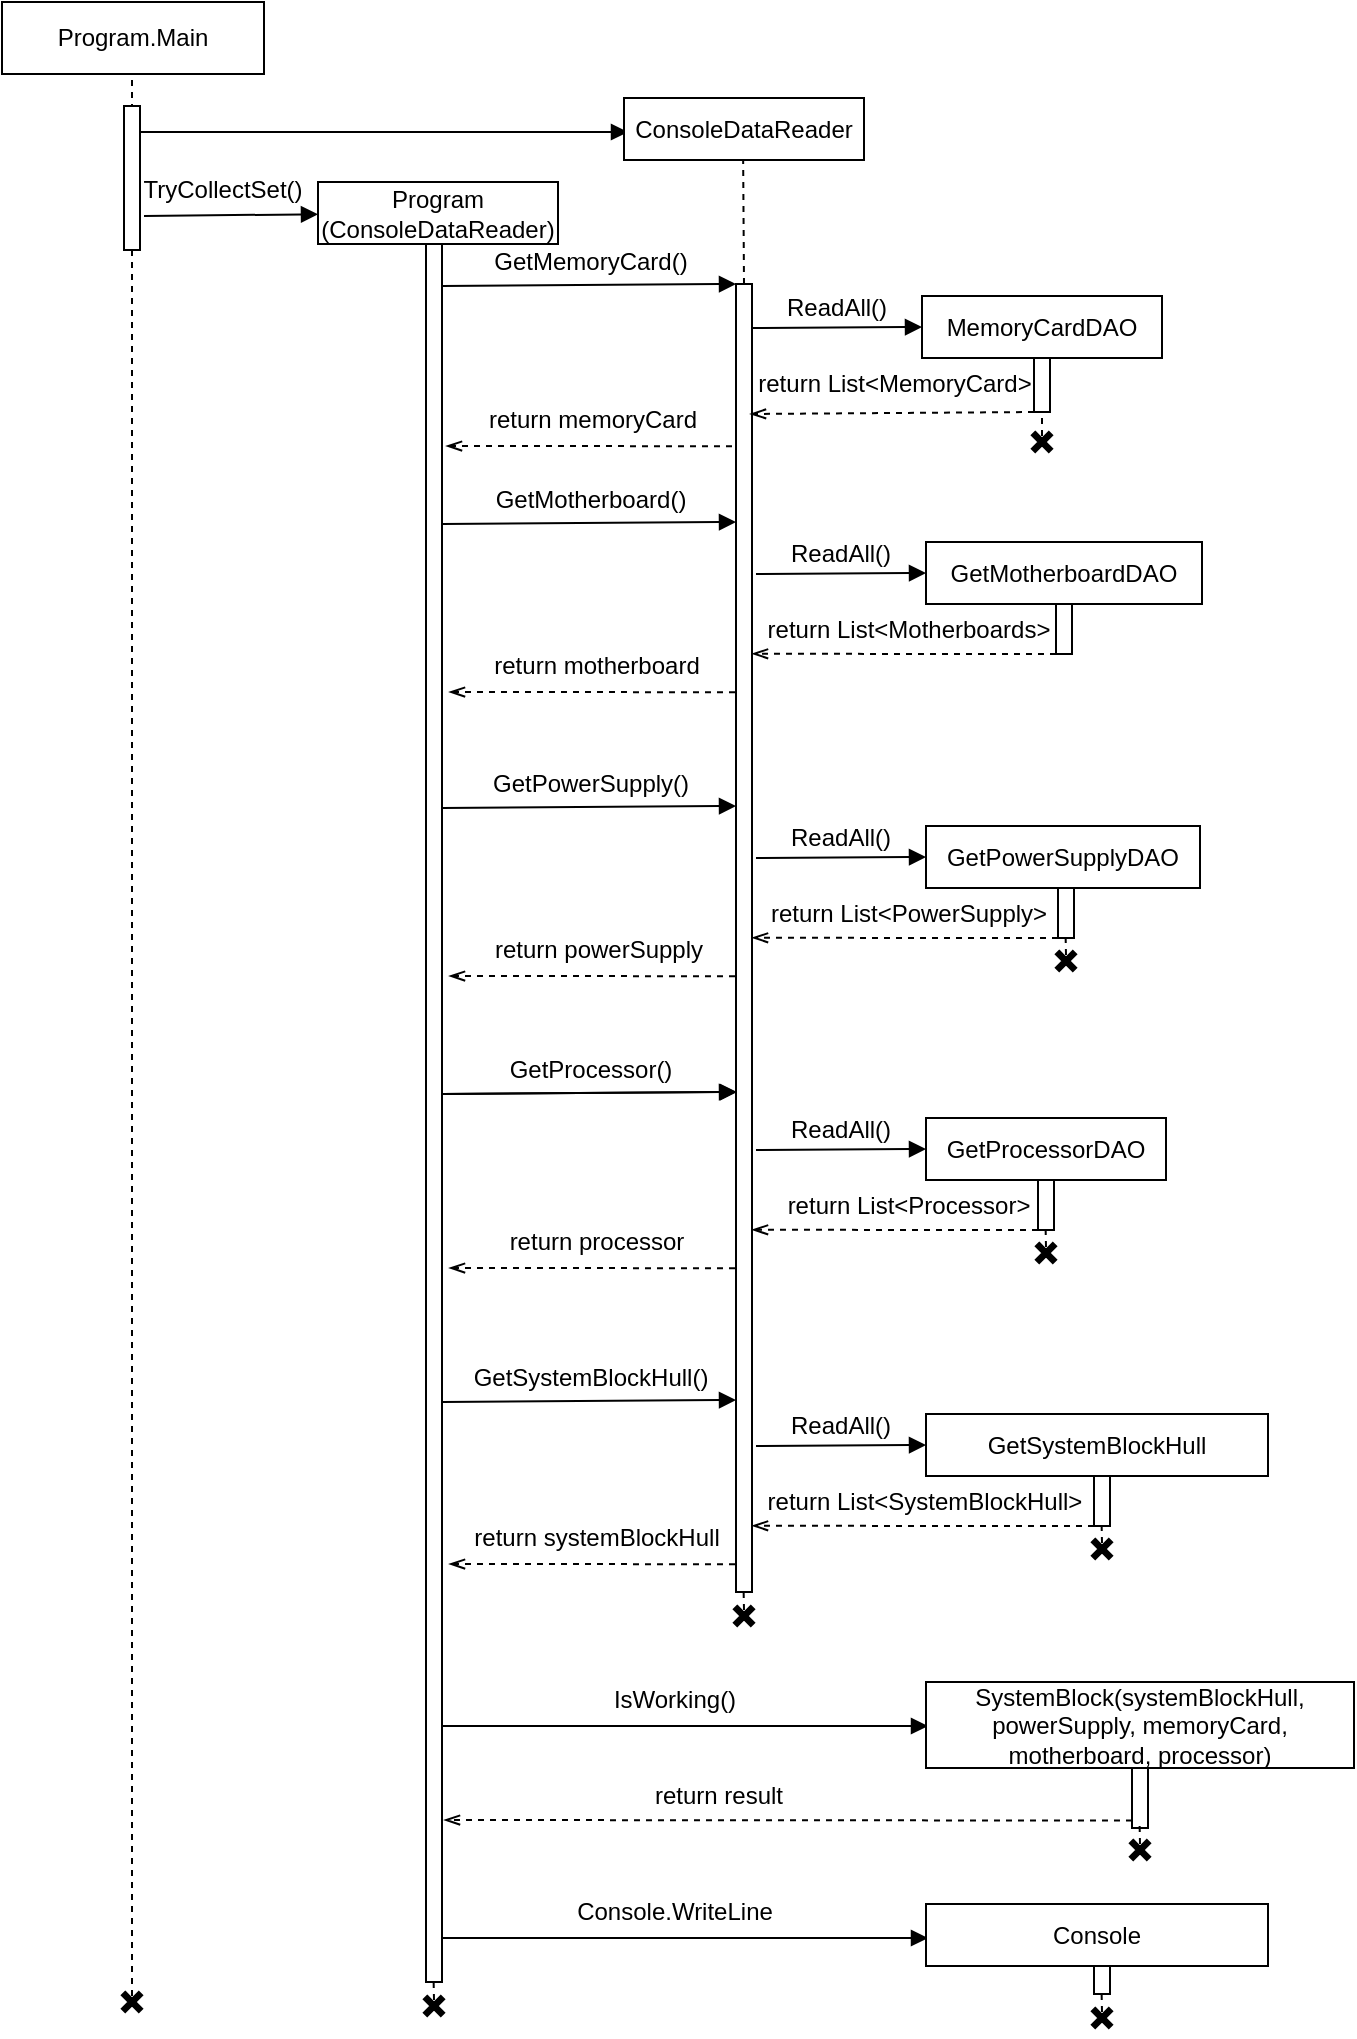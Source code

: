 <mxfile version="14.3.0" type="device"><diagram id="4_DNkRdiMSL9Hdxa1NVX" name="Page-1"><mxGraphModel dx="1346" dy="1084" grid="0" gridSize="10" guides="1" tooltips="1" connect="1" arrows="1" fold="1" page="1" pageScale="1" pageWidth="827" pageHeight="1169" math="0" shadow="0"><root><mxCell id="0"/><mxCell id="1" parent="0"/><mxCell id="OlD0MFbfnR6pt0jBpIs8-1" value="Program.Main" style="rounded=0;whiteSpace=wrap;html=1;" vertex="1" parent="1"><mxGeometry x="50" y="21" width="131" height="36" as="geometry"/></mxCell><mxCell id="OlD0MFbfnR6pt0jBpIs8-2" value="" style="endArrow=none;dashed=1;html=1;" edge="1" parent="1"><mxGeometry width="50" height="50" relative="1" as="geometry"><mxPoint x="115" y="75" as="sourcePoint"/><mxPoint x="115" y="57" as="targetPoint"/></mxGeometry></mxCell><mxCell id="OlD0MFbfnR6pt0jBpIs8-3" value="" style="rounded=0;whiteSpace=wrap;html=1;" vertex="1" parent="1"><mxGeometry x="111" y="73" width="8" height="72" as="geometry"/></mxCell><mxCell id="OlD0MFbfnR6pt0jBpIs8-4" value="" style="endArrow=block;html=1;endFill=1;" edge="1" parent="1" target="OlD0MFbfnR6pt0jBpIs8-5"><mxGeometry width="50" height="50" relative="1" as="geometry"><mxPoint x="121" y="128" as="sourcePoint"/><mxPoint x="214" y="88" as="targetPoint"/></mxGeometry></mxCell><mxCell id="OlD0MFbfnR6pt0jBpIs8-5" value="Program&lt;br&gt;(ConsoleDataReader)" style="rounded=0;whiteSpace=wrap;html=1;" vertex="1" parent="1"><mxGeometry x="208" y="111" width="120" height="31" as="geometry"/></mxCell><mxCell id="OlD0MFbfnR6pt0jBpIs8-7" value="" style="rounded=0;whiteSpace=wrap;html=1;" vertex="1" parent="1"><mxGeometry x="262" y="142" width="8" height="869" as="geometry"/></mxCell><mxCell id="OlD0MFbfnR6pt0jBpIs8-8" value="TryCollectSet()" style="text;html=1;align=center;verticalAlign=middle;resizable=0;points=[];autosize=1;" vertex="1" parent="1"><mxGeometry x="115" y="106" width="90" height="18" as="geometry"/></mxCell><mxCell id="OlD0MFbfnR6pt0jBpIs8-9" value="" style="endArrow=block;html=1;endFill=1;" edge="1" parent="1"><mxGeometry width="50" height="50" relative="1" as="geometry"><mxPoint x="119" y="86" as="sourcePoint"/><mxPoint x="363" y="86" as="targetPoint"/></mxGeometry></mxCell><mxCell id="OlD0MFbfnR6pt0jBpIs8-10" value="ConsoleDataReader" style="rounded=0;whiteSpace=wrap;html=1;" vertex="1" parent="1"><mxGeometry x="361" y="69" width="120" height="31" as="geometry"/></mxCell><mxCell id="OlD0MFbfnR6pt0jBpIs8-11" value="" style="endArrow=block;html=1;entryX=0;entryY=0;entryDx=0;entryDy=0;endFill=1;" edge="1" parent="1" target="OlD0MFbfnR6pt0jBpIs8-16"><mxGeometry width="50" height="50" relative="1" as="geometry"><mxPoint x="270" y="163" as="sourcePoint"/><mxPoint x="384" y="161" as="targetPoint"/></mxGeometry></mxCell><mxCell id="OlD0MFbfnR6pt0jBpIs8-12" value="" style="endArrow=none;dashed=1;html=1;exitX=0.5;exitY=0;exitDx=0;exitDy=0;" edge="1" parent="1" source="OlD0MFbfnR6pt0jBpIs8-16"><mxGeometry width="50" height="50" relative="1" as="geometry"><mxPoint x="421" y="148" as="sourcePoint"/><mxPoint x="420.58" y="100" as="targetPoint"/></mxGeometry></mxCell><mxCell id="OlD0MFbfnR6pt0jBpIs8-16" value="" style="rounded=0;whiteSpace=wrap;html=1;" vertex="1" parent="1"><mxGeometry x="417" y="162" width="8" height="654" as="geometry"/></mxCell><mxCell id="OlD0MFbfnR6pt0jBpIs8-17" value="GetMemoryCard()" style="text;html=1;align=center;verticalAlign=middle;resizable=0;points=[];autosize=1;" vertex="1" parent="1"><mxGeometry x="290" y="142" width="107" height="18" as="geometry"/></mxCell><mxCell id="OlD0MFbfnR6pt0jBpIs8-19" value="MemoryCardDAO" style="rounded=0;whiteSpace=wrap;html=1;" vertex="1" parent="1"><mxGeometry x="510" y="168" width="120" height="31" as="geometry"/></mxCell><mxCell id="OlD0MFbfnR6pt0jBpIs8-20" value="" style="endArrow=block;html=1;entryX=0;entryY=0.5;entryDx=0;entryDy=0;endFill=1;" edge="1" parent="1" target="OlD0MFbfnR6pt0jBpIs8-19"><mxGeometry width="50" height="50" relative="1" as="geometry"><mxPoint x="425" y="184" as="sourcePoint"/><mxPoint x="475" y="134" as="targetPoint"/></mxGeometry></mxCell><mxCell id="OlD0MFbfnR6pt0jBpIs8-21" value="ReadAll()" style="text;html=1;align=center;verticalAlign=middle;resizable=0;points=[];autosize=1;" vertex="1" parent="1"><mxGeometry x="437" y="165" width="60" height="18" as="geometry"/></mxCell><mxCell id="OlD0MFbfnR6pt0jBpIs8-22" value="" style="rounded=0;whiteSpace=wrap;html=1;" vertex="1" parent="1"><mxGeometry x="566" y="199" width="8" height="27" as="geometry"/></mxCell><mxCell id="OlD0MFbfnR6pt0jBpIs8-23" value="" style="endArrow=openThin;html=1;endFill=0;exitX=0;exitY=1;exitDx=0;exitDy=0;dashed=1;" edge="1" parent="1" source="OlD0MFbfnR6pt0jBpIs8-22"><mxGeometry width="50" height="50" relative="1" as="geometry"><mxPoint x="560" y="264" as="sourcePoint"/><mxPoint x="424" y="227" as="targetPoint"/></mxGeometry></mxCell><mxCell id="OlD0MFbfnR6pt0jBpIs8-24" value="return List&amp;lt;MemoryCard&amp;gt;" style="text;html=1;align=center;verticalAlign=middle;resizable=0;points=[];autosize=1;" vertex="1" parent="1"><mxGeometry x="422" y="202.5" width="147" height="18" as="geometry"/></mxCell><mxCell id="OlD0MFbfnR6pt0jBpIs8-43" value="GetMotherboardDAO" style="rounded=0;whiteSpace=wrap;html=1;" vertex="1" parent="1"><mxGeometry x="512" y="291" width="138" height="31" as="geometry"/></mxCell><mxCell id="OlD0MFbfnR6pt0jBpIs8-44" value="" style="endArrow=block;html=1;entryX=0;entryY=0.5;entryDx=0;entryDy=0;endFill=1;" edge="1" parent="1" target="OlD0MFbfnR6pt0jBpIs8-43"><mxGeometry width="50" height="50" relative="1" as="geometry"><mxPoint x="427" y="307" as="sourcePoint"/><mxPoint x="477" y="257" as="targetPoint"/></mxGeometry></mxCell><mxCell id="OlD0MFbfnR6pt0jBpIs8-45" value="ReadAll()" style="text;html=1;align=center;verticalAlign=middle;resizable=0;points=[];autosize=1;" vertex="1" parent="1"><mxGeometry x="439" y="288" width="60" height="18" as="geometry"/></mxCell><mxCell id="OlD0MFbfnR6pt0jBpIs8-46" value="" style="rounded=0;whiteSpace=wrap;html=1;" vertex="1" parent="1"><mxGeometry x="577" y="322" width="8" height="25" as="geometry"/></mxCell><mxCell id="OlD0MFbfnR6pt0jBpIs8-47" value="" style="endArrow=openThin;html=1;endFill=0;exitX=0;exitY=1;exitDx=0;exitDy=0;entryX=0.75;entryY=0.212;entryDx=0;entryDy=0;entryPerimeter=0;dashed=1;" edge="1" parent="1" source="OlD0MFbfnR6pt0jBpIs8-46"><mxGeometry width="50" height="50" relative="1" as="geometry"><mxPoint x="562" y="387" as="sourcePoint"/><mxPoint x="425" y="346.904" as="targetPoint"/></mxGeometry></mxCell><mxCell id="OlD0MFbfnR6pt0jBpIs8-48" value="return List&amp;lt;Motherboards&amp;gt;" style="text;html=1;align=center;verticalAlign=middle;resizable=0;points=[];autosize=1;" vertex="1" parent="1"><mxGeometry x="427" y="325.5" width="151" height="18" as="geometry"/></mxCell><mxCell id="OlD0MFbfnR6pt0jBpIs8-49" value="" style="endArrow=openThin;html=1;endFill=0;exitX=0;exitY=1;exitDx=0;exitDy=0;dashed=1;" edge="1" parent="1"><mxGeometry width="50" height="50" relative="1" as="geometry"><mxPoint x="415" y="243.1" as="sourcePoint"/><mxPoint x="272" y="243" as="targetPoint"/></mxGeometry></mxCell><mxCell id="OlD0MFbfnR6pt0jBpIs8-50" value="return memoryCard" style="text;html=1;align=center;verticalAlign=middle;resizable=0;points=[];autosize=1;" vertex="1" parent="1"><mxGeometry x="288" y="220.5" width="114" height="18" as="geometry"/></mxCell><mxCell id="OlD0MFbfnR6pt0jBpIs8-51" value="" style="endArrow=openThin;html=1;endFill=0;exitX=0;exitY=1;exitDx=0;exitDy=0;dashed=1;" edge="1" parent="1"><mxGeometry width="50" height="50" relative="1" as="geometry"><mxPoint x="416.5" y="366.1" as="sourcePoint"/><mxPoint x="273.5" y="366" as="targetPoint"/></mxGeometry></mxCell><mxCell id="OlD0MFbfnR6pt0jBpIs8-52" value="return motherboard" style="text;html=1;align=center;verticalAlign=middle;resizable=0;points=[];autosize=1;" vertex="1" parent="1"><mxGeometry x="290.5" y="343.5" width="113" height="18" as="geometry"/></mxCell><mxCell id="OlD0MFbfnR6pt0jBpIs8-53" value="GetPowerSupplyDAO" style="rounded=0;whiteSpace=wrap;html=1;" vertex="1" parent="1"><mxGeometry x="512" y="433" width="137" height="31" as="geometry"/></mxCell><mxCell id="OlD0MFbfnR6pt0jBpIs8-54" value="" style="endArrow=block;html=1;entryX=0;entryY=0.5;entryDx=0;entryDy=0;endFill=1;" edge="1" parent="1" target="OlD0MFbfnR6pt0jBpIs8-53"><mxGeometry width="50" height="50" relative="1" as="geometry"><mxPoint x="427" y="449" as="sourcePoint"/><mxPoint x="477" y="399" as="targetPoint"/></mxGeometry></mxCell><mxCell id="OlD0MFbfnR6pt0jBpIs8-55" value="ReadAll()" style="text;html=1;align=center;verticalAlign=middle;resizable=0;points=[];autosize=1;" vertex="1" parent="1"><mxGeometry x="439" y="430" width="60" height="18" as="geometry"/></mxCell><mxCell id="OlD0MFbfnR6pt0jBpIs8-56" value="" style="rounded=0;whiteSpace=wrap;html=1;" vertex="1" parent="1"><mxGeometry x="578" y="464" width="8" height="25" as="geometry"/></mxCell><mxCell id="OlD0MFbfnR6pt0jBpIs8-57" value="" style="endArrow=openThin;html=1;endFill=0;exitX=0;exitY=1;exitDx=0;exitDy=0;entryX=0.75;entryY=0.212;entryDx=0;entryDy=0;entryPerimeter=0;dashed=1;" edge="1" parent="1" source="OlD0MFbfnR6pt0jBpIs8-56"><mxGeometry width="50" height="50" relative="1" as="geometry"><mxPoint x="562" y="529" as="sourcePoint"/><mxPoint x="425" y="488.904" as="targetPoint"/></mxGeometry></mxCell><mxCell id="OlD0MFbfnR6pt0jBpIs8-58" value="return List&amp;lt;PowerSupply&amp;gt;" style="text;html=1;align=center;verticalAlign=middle;resizable=0;points=[];autosize=1;" vertex="1" parent="1"><mxGeometry x="428.5" y="467.5" width="148" height="18" as="geometry"/></mxCell><mxCell id="OlD0MFbfnR6pt0jBpIs8-59" value="" style="endArrow=openThin;html=1;endFill=0;exitX=0;exitY=1;exitDx=0;exitDy=0;dashed=1;" edge="1" parent="1"><mxGeometry width="50" height="50" relative="1" as="geometry"><mxPoint x="416.5" y="508.1" as="sourcePoint"/><mxPoint x="273.5" y="508" as="targetPoint"/></mxGeometry></mxCell><mxCell id="OlD0MFbfnR6pt0jBpIs8-60" value="return powerSupply" style="text;html=1;align=center;verticalAlign=middle;resizable=0;points=[];autosize=1;" vertex="1" parent="1"><mxGeometry x="290.5" y="485.5" width="114" height="18" as="geometry"/></mxCell><mxCell id="OlD0MFbfnR6pt0jBpIs8-61" value="GetProcessorDAO" style="rounded=0;whiteSpace=wrap;html=1;" vertex="1" parent="1"><mxGeometry x="512" y="579" width="120" height="31" as="geometry"/></mxCell><mxCell id="OlD0MFbfnR6pt0jBpIs8-62" value="" style="endArrow=block;html=1;entryX=0;entryY=0.5;entryDx=0;entryDy=0;endFill=1;" edge="1" parent="1" target="OlD0MFbfnR6pt0jBpIs8-61"><mxGeometry width="50" height="50" relative="1" as="geometry"><mxPoint x="427" y="595" as="sourcePoint"/><mxPoint x="477" y="545" as="targetPoint"/></mxGeometry></mxCell><mxCell id="OlD0MFbfnR6pt0jBpIs8-63" value="ReadAll()" style="text;html=1;align=center;verticalAlign=middle;resizable=0;points=[];autosize=1;" vertex="1" parent="1"><mxGeometry x="439" y="576" width="60" height="18" as="geometry"/></mxCell><mxCell id="OlD0MFbfnR6pt0jBpIs8-64" value="" style="rounded=0;whiteSpace=wrap;html=1;" vertex="1" parent="1"><mxGeometry x="568" y="610" width="8" height="25" as="geometry"/></mxCell><mxCell id="OlD0MFbfnR6pt0jBpIs8-65" value="" style="endArrow=openThin;html=1;endFill=0;exitX=0;exitY=1;exitDx=0;exitDy=0;entryX=0.75;entryY=0.212;entryDx=0;entryDy=0;entryPerimeter=0;dashed=1;" edge="1" parent="1" source="OlD0MFbfnR6pt0jBpIs8-64"><mxGeometry width="50" height="50" relative="1" as="geometry"><mxPoint x="562" y="675" as="sourcePoint"/><mxPoint x="425" y="634.904" as="targetPoint"/></mxGeometry></mxCell><mxCell id="OlD0MFbfnR6pt0jBpIs8-66" value="return List&amp;lt;Processor&amp;gt;" style="text;html=1;align=center;verticalAlign=middle;resizable=0;points=[];autosize=1;" vertex="1" parent="1"><mxGeometry x="437" y="613.5" width="131" height="18" as="geometry"/></mxCell><mxCell id="OlD0MFbfnR6pt0jBpIs8-67" value="" style="endArrow=openThin;html=1;endFill=0;exitX=0;exitY=1;exitDx=0;exitDy=0;dashed=1;" edge="1" parent="1"><mxGeometry width="50" height="50" relative="1" as="geometry"><mxPoint x="416.5" y="654.1" as="sourcePoint"/><mxPoint x="273.5" y="654" as="targetPoint"/></mxGeometry></mxCell><mxCell id="OlD0MFbfnR6pt0jBpIs8-68" value="return processor" style="text;html=1;align=center;verticalAlign=middle;resizable=0;points=[];autosize=1;" vertex="1" parent="1"><mxGeometry x="298.5" y="631.5" width="97" height="18" as="geometry"/></mxCell><mxCell id="OlD0MFbfnR6pt0jBpIs8-69" value="GetSystemBlockHull" style="rounded=0;whiteSpace=wrap;html=1;" vertex="1" parent="1"><mxGeometry x="512" y="727" width="171" height="31" as="geometry"/></mxCell><mxCell id="OlD0MFbfnR6pt0jBpIs8-70" value="" style="endArrow=block;html=1;entryX=0;entryY=0.5;entryDx=0;entryDy=0;endFill=1;" edge="1" parent="1" target="OlD0MFbfnR6pt0jBpIs8-69"><mxGeometry width="50" height="50" relative="1" as="geometry"><mxPoint x="427" y="743" as="sourcePoint"/><mxPoint x="477" y="693" as="targetPoint"/></mxGeometry></mxCell><mxCell id="OlD0MFbfnR6pt0jBpIs8-71" value="ReadAll()" style="text;html=1;align=center;verticalAlign=middle;resizable=0;points=[];autosize=1;" vertex="1" parent="1"><mxGeometry x="439" y="724" width="60" height="18" as="geometry"/></mxCell><mxCell id="OlD0MFbfnR6pt0jBpIs8-72" value="" style="rounded=0;whiteSpace=wrap;html=1;" vertex="1" parent="1"><mxGeometry x="596" y="758" width="8" height="25" as="geometry"/></mxCell><mxCell id="OlD0MFbfnR6pt0jBpIs8-73" value="" style="endArrow=openThin;html=1;endFill=0;exitX=0;exitY=1;exitDx=0;exitDy=0;entryX=0.75;entryY=0.212;entryDx=0;entryDy=0;entryPerimeter=0;dashed=1;" edge="1" parent="1" source="OlD0MFbfnR6pt0jBpIs8-72"><mxGeometry width="50" height="50" relative="1" as="geometry"><mxPoint x="562" y="823" as="sourcePoint"/><mxPoint x="425" y="782.904" as="targetPoint"/></mxGeometry></mxCell><mxCell id="OlD0MFbfnR6pt0jBpIs8-74" value="return List&amp;lt;SystemBlockHull&amp;gt;" style="text;html=1;align=center;verticalAlign=middle;resizable=0;points=[];autosize=1;" vertex="1" parent="1"><mxGeometry x="427" y="761.5" width="167" height="18" as="geometry"/></mxCell><mxCell id="OlD0MFbfnR6pt0jBpIs8-75" value="" style="endArrow=openThin;html=1;endFill=0;exitX=0;exitY=1;exitDx=0;exitDy=0;dashed=1;" edge="1" parent="1"><mxGeometry width="50" height="50" relative="1" as="geometry"><mxPoint x="416.5" y="802.1" as="sourcePoint"/><mxPoint x="273.5" y="802" as="targetPoint"/></mxGeometry></mxCell><mxCell id="OlD0MFbfnR6pt0jBpIs8-76" value="return systemBlockHull" style="text;html=1;align=center;verticalAlign=middle;resizable=0;points=[];autosize=1;" vertex="1" parent="1"><mxGeometry x="280.5" y="779.5" width="133" height="18" as="geometry"/></mxCell><mxCell id="OlD0MFbfnR6pt0jBpIs8-79" value="" style="endArrow=block;html=1;endFill=1;" edge="1" parent="1"><mxGeometry width="50" height="50" relative="1" as="geometry"><mxPoint x="270" y="883" as="sourcePoint"/><mxPoint x="513" y="883" as="targetPoint"/></mxGeometry></mxCell><mxCell id="OlD0MFbfnR6pt0jBpIs8-80" value="SystemBlock(systemBlockHull, powerSupply, memoryCard, motherboard, processor)" style="rounded=0;whiteSpace=wrap;html=1;" vertex="1" parent="1"><mxGeometry x="512" y="861" width="214" height="43" as="geometry"/></mxCell><mxCell id="OlD0MFbfnR6pt0jBpIs8-81" value="IsWorking()" style="text;html=1;align=center;verticalAlign=middle;resizable=0;points=[];autosize=1;" vertex="1" parent="1"><mxGeometry x="350" y="861" width="71" height="18" as="geometry"/></mxCell><mxCell id="OlD0MFbfnR6pt0jBpIs8-83" value="" style="rounded=0;whiteSpace=wrap;html=1;" vertex="1" parent="1"><mxGeometry x="615" y="904" width="8" height="30" as="geometry"/></mxCell><mxCell id="OlD0MFbfnR6pt0jBpIs8-84" value="" style="endArrow=openThin;html=1;endFill=0;exitX=0;exitY=1;exitDx=0;exitDy=0;dashed=1;" edge="1" parent="1"><mxGeometry width="50" height="50" relative="1" as="geometry"><mxPoint x="615" y="930.27" as="sourcePoint"/><mxPoint x="271" y="930" as="targetPoint"/></mxGeometry></mxCell><mxCell id="OlD0MFbfnR6pt0jBpIs8-85" value="return result" style="text;html=1;align=center;verticalAlign=middle;resizable=0;points=[];autosize=1;" vertex="1" parent="1"><mxGeometry x="371" y="908.5" width="74" height="18" as="geometry"/></mxCell><mxCell id="OlD0MFbfnR6pt0jBpIs8-93" value="" style="endArrow=block;html=1;entryX=0;entryY=0;entryDx=0;entryDy=0;endFill=1;" edge="1" parent="1"><mxGeometry width="50" height="50" relative="1" as="geometry"><mxPoint x="270" y="282" as="sourcePoint"/><mxPoint x="417" y="281" as="targetPoint"/></mxGeometry></mxCell><mxCell id="OlD0MFbfnR6pt0jBpIs8-94" value="GetMotherboard()" style="text;html=1;align=center;verticalAlign=middle;resizable=0;points=[];autosize=1;" vertex="1" parent="1"><mxGeometry x="291" y="261" width="105" height="18" as="geometry"/></mxCell><mxCell id="OlD0MFbfnR6pt0jBpIs8-97" value="" style="endArrow=none;dashed=1;html=1;entryX=0.5;entryY=1;entryDx=0;entryDy=0;" edge="1" parent="1" target="OlD0MFbfnR6pt0jBpIs8-22"><mxGeometry width="50" height="50" relative="1" as="geometry"><mxPoint x="570" y="238" as="sourcePoint"/><mxPoint x="687" y="226" as="targetPoint"/></mxGeometry></mxCell><mxCell id="OlD0MFbfnR6pt0jBpIs8-98" value="" style="shape=cross;whiteSpace=wrap;html=1;fillColor=#000000;rotation=45;" vertex="1" parent="1"><mxGeometry x="564" y="235" width="12" height="12" as="geometry"/></mxCell><mxCell id="OlD0MFbfnR6pt0jBpIs8-99" value="" style="shape=cross;whiteSpace=wrap;html=1;fillColor=#000000;rotation=45;" vertex="1" parent="1"><mxGeometry x="576" y="494.5" width="12" height="12" as="geometry"/></mxCell><mxCell id="OlD0MFbfnR6pt0jBpIs8-100" value="" style="endArrow=none;dashed=1;html=1;" edge="1" parent="1"><mxGeometry width="50" height="50" relative="1" as="geometry"><mxPoint x="582" y="497.5" as="sourcePoint"/><mxPoint x="581.76" y="485.5" as="targetPoint"/></mxGeometry></mxCell><mxCell id="OlD0MFbfnR6pt0jBpIs8-101" value="" style="shape=cross;whiteSpace=wrap;html=1;fillColor=#000000;rotation=45;" vertex="1" parent="1"><mxGeometry x="566" y="640.5" width="12" height="12" as="geometry"/></mxCell><mxCell id="OlD0MFbfnR6pt0jBpIs8-102" value="" style="endArrow=none;dashed=1;html=1;" edge="1" parent="1"><mxGeometry width="50" height="50" relative="1" as="geometry"><mxPoint x="572" y="643.5" as="sourcePoint"/><mxPoint x="571.76" y="631.5" as="targetPoint"/></mxGeometry></mxCell><mxCell id="OlD0MFbfnR6pt0jBpIs8-103" value="" style="shape=cross;whiteSpace=wrap;html=1;fillColor=#000000;rotation=45;" vertex="1" parent="1"><mxGeometry x="594" y="788.5" width="12" height="12" as="geometry"/></mxCell><mxCell id="OlD0MFbfnR6pt0jBpIs8-104" value="" style="endArrow=none;dashed=1;html=1;" edge="1" parent="1"><mxGeometry width="50" height="50" relative="1" as="geometry"><mxPoint x="600" y="791.5" as="sourcePoint"/><mxPoint x="599.76" y="779.5" as="targetPoint"/></mxGeometry></mxCell><mxCell id="OlD0MFbfnR6pt0jBpIs8-105" value="" style="shape=cross;whiteSpace=wrap;html=1;fillColor=#000000;rotation=45;" vertex="1" parent="1"><mxGeometry x="415" y="822" width="12" height="12" as="geometry"/></mxCell><mxCell id="OlD0MFbfnR6pt0jBpIs8-106" value="" style="endArrow=none;dashed=1;html=1;" edge="1" parent="1"><mxGeometry width="50" height="50" relative="1" as="geometry"><mxPoint x="421" y="825" as="sourcePoint"/><mxPoint x="420.76" y="813" as="targetPoint"/></mxGeometry></mxCell><mxCell id="OlD0MFbfnR6pt0jBpIs8-107" value="" style="endArrow=block;html=1;endFill=1;" edge="1" parent="1"><mxGeometry width="50" height="50" relative="1" as="geometry"><mxPoint x="270" y="989" as="sourcePoint"/><mxPoint x="513" y="989" as="targetPoint"/></mxGeometry></mxCell><mxCell id="OlD0MFbfnR6pt0jBpIs8-108" value="Console.WriteLine" style="text;html=1;align=center;verticalAlign=middle;resizable=0;points=[];autosize=1;" vertex="1" parent="1"><mxGeometry x="332" y="967" width="108" height="18" as="geometry"/></mxCell><mxCell id="OlD0MFbfnR6pt0jBpIs8-109" value="Console" style="rounded=0;whiteSpace=wrap;html=1;" vertex="1" parent="1"><mxGeometry x="512" y="972" width="171" height="31" as="geometry"/></mxCell><mxCell id="OlD0MFbfnR6pt0jBpIs8-110" value="" style="shape=cross;whiteSpace=wrap;html=1;fillColor=#000000;rotation=45;" vertex="1" parent="1"><mxGeometry x="613" y="939" width="12" height="12" as="geometry"/></mxCell><mxCell id="OlD0MFbfnR6pt0jBpIs8-111" value="" style="endArrow=none;dashed=1;html=1;" edge="1" parent="1"><mxGeometry width="50" height="50" relative="1" as="geometry"><mxPoint x="619" y="942" as="sourcePoint"/><mxPoint x="618.76" y="930" as="targetPoint"/></mxGeometry></mxCell><mxCell id="OlD0MFbfnR6pt0jBpIs8-112" value="" style="rounded=0;whiteSpace=wrap;html=1;" vertex="1" parent="1"><mxGeometry x="596" y="1003" width="8" height="14" as="geometry"/></mxCell><mxCell id="OlD0MFbfnR6pt0jBpIs8-113" value="" style="shape=cross;whiteSpace=wrap;html=1;fillColor=#000000;rotation=45;" vertex="1" parent="1"><mxGeometry x="594" y="1023" width="12" height="12" as="geometry"/></mxCell><mxCell id="OlD0MFbfnR6pt0jBpIs8-114" value="" style="endArrow=none;dashed=1;html=1;" edge="1" parent="1"><mxGeometry width="50" height="50" relative="1" as="geometry"><mxPoint x="600" y="1026" as="sourcePoint"/><mxPoint x="599.76" y="1014" as="targetPoint"/></mxGeometry></mxCell><mxCell id="OlD0MFbfnR6pt0jBpIs8-115" value="" style="shape=cross;whiteSpace=wrap;html=1;fillColor=#000000;rotation=45;" vertex="1" parent="1"><mxGeometry x="260" y="1017" width="12" height="12" as="geometry"/></mxCell><mxCell id="OlD0MFbfnR6pt0jBpIs8-116" value="" style="endArrow=none;dashed=1;html=1;" edge="1" parent="1"><mxGeometry width="50" height="50" relative="1" as="geometry"><mxPoint x="266" y="1020" as="sourcePoint"/><mxPoint x="265.76" y="1008" as="targetPoint"/></mxGeometry></mxCell><mxCell id="OlD0MFbfnR6pt0jBpIs8-117" value="" style="shape=cross;whiteSpace=wrap;html=1;fillColor=#000000;rotation=45;" vertex="1" parent="1"><mxGeometry x="109" y="1015" width="12" height="12" as="geometry"/></mxCell><mxCell id="OlD0MFbfnR6pt0jBpIs8-118" value="" style="endArrow=none;dashed=1;html=1;entryX=0.5;entryY=1;entryDx=0;entryDy=0;" edge="1" parent="1" target="OlD0MFbfnR6pt0jBpIs8-3"><mxGeometry width="50" height="50" relative="1" as="geometry"><mxPoint x="115" y="1018" as="sourcePoint"/><mxPoint x="115" y="241" as="targetPoint"/></mxGeometry></mxCell><mxCell id="OlD0MFbfnR6pt0jBpIs8-119" value="" style="endArrow=block;html=1;entryX=0;entryY=0;entryDx=0;entryDy=0;endFill=1;" edge="1" parent="1"><mxGeometry width="50" height="50" relative="1" as="geometry"><mxPoint x="270" y="424" as="sourcePoint"/><mxPoint x="417" y="423" as="targetPoint"/></mxGeometry></mxCell><mxCell id="OlD0MFbfnR6pt0jBpIs8-120" value="GetPowerSupply()" style="text;html=1;align=center;verticalAlign=middle;resizable=0;points=[];autosize=1;" vertex="1" parent="1"><mxGeometry x="290" y="403" width="108" height="18" as="geometry"/></mxCell><mxCell id="OlD0MFbfnR6pt0jBpIs8-121" value="" style="endArrow=block;html=1;entryX=0;entryY=0;entryDx=0;entryDy=0;endFill=1;" edge="1" parent="1"><mxGeometry width="50" height="50" relative="1" as="geometry"><mxPoint x="270.5" y="567" as="sourcePoint"/><mxPoint x="417.5" y="566" as="targetPoint"/></mxGeometry></mxCell><mxCell id="OlD0MFbfnR6pt0jBpIs8-122" value="GetProcessor()" style="text;html=1;align=center;verticalAlign=middle;resizable=0;points=[];autosize=1;" vertex="1" parent="1"><mxGeometry x="298.5" y="546" width="91" height="18" as="geometry"/></mxCell><mxCell id="OlD0MFbfnR6pt0jBpIs8-123" value="" style="endArrow=block;html=1;entryX=0;entryY=0;entryDx=0;entryDy=0;endFill=1;" edge="1" parent="1"><mxGeometry width="50" height="50" relative="1" as="geometry"><mxPoint x="270" y="567" as="sourcePoint"/><mxPoint x="417" y="566" as="targetPoint"/></mxGeometry></mxCell><mxCell id="OlD0MFbfnR6pt0jBpIs8-124" value="GetSystemBlockHull()" style="text;html=1;align=center;verticalAlign=middle;resizable=0;points=[];autosize=1;" vertex="1" parent="1"><mxGeometry x="280.5" y="700" width="127" height="18" as="geometry"/></mxCell><mxCell id="OlD0MFbfnR6pt0jBpIs8-125" value="" style="endArrow=block;html=1;entryX=0;entryY=0;entryDx=0;entryDy=0;endFill=1;" edge="1" parent="1"><mxGeometry width="50" height="50" relative="1" as="geometry"><mxPoint x="270" y="721" as="sourcePoint"/><mxPoint x="417" y="720" as="targetPoint"/></mxGeometry></mxCell></root></mxGraphModel></diagram></mxfile>
